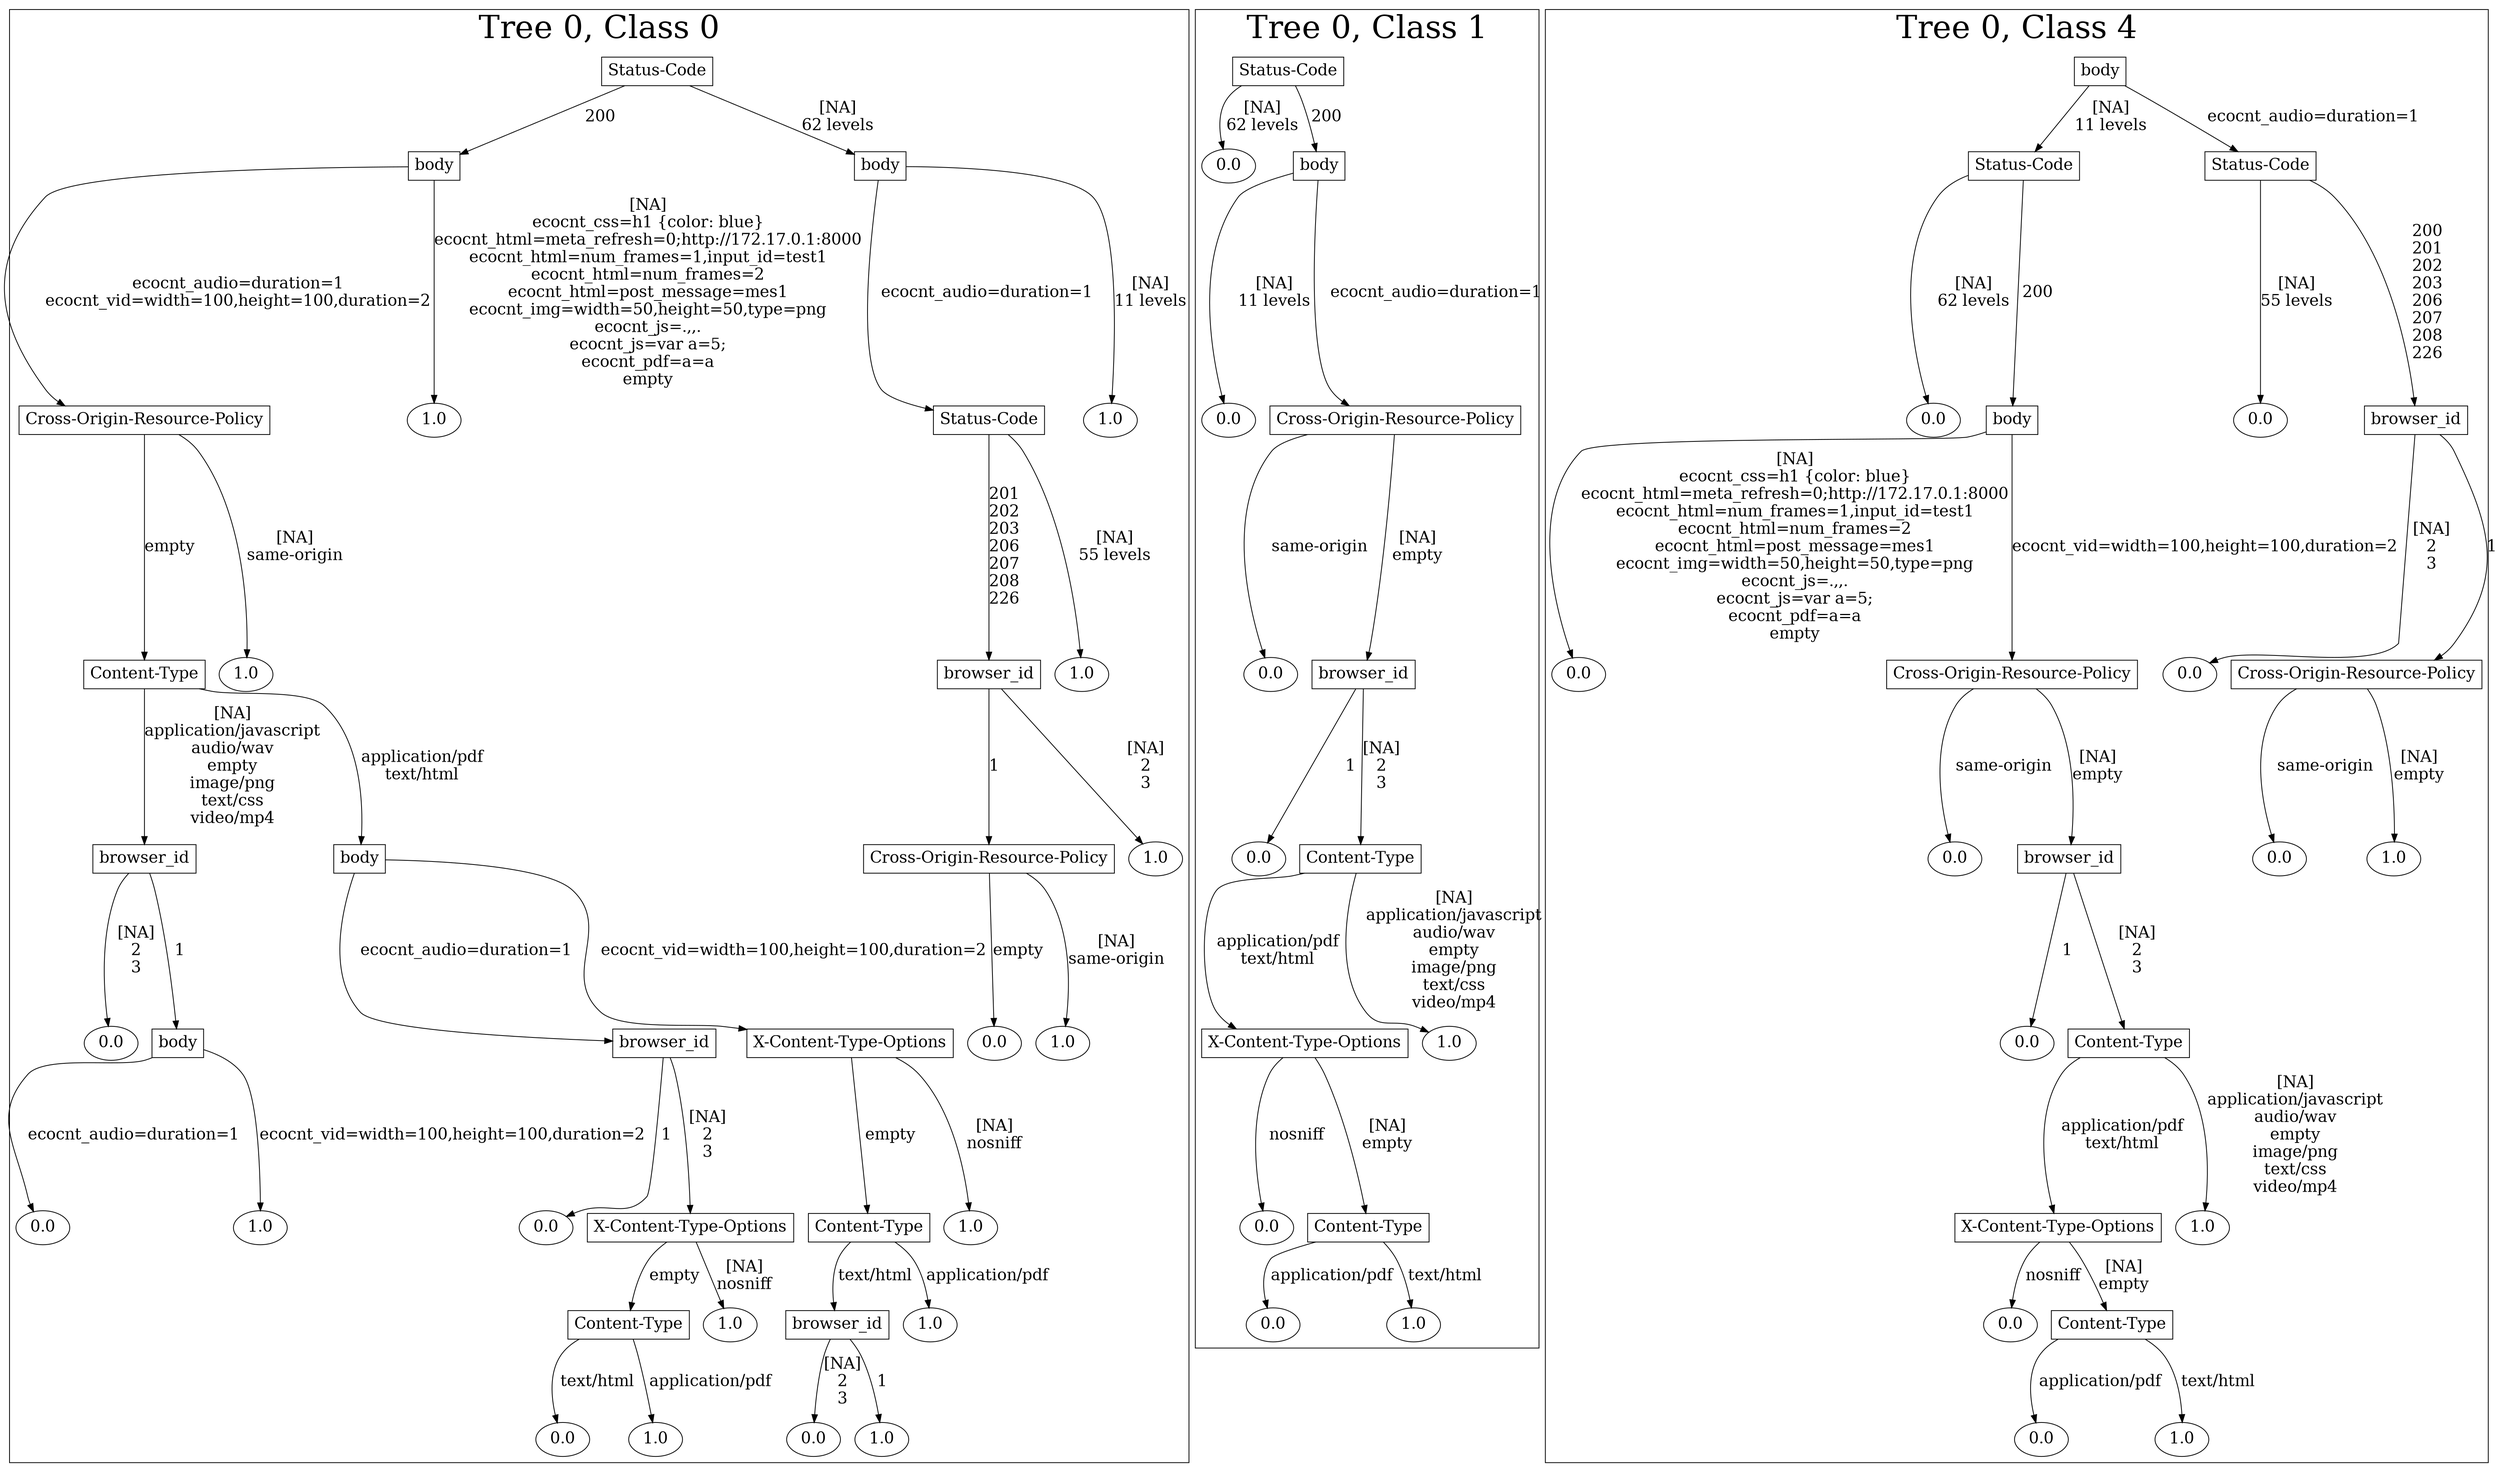 /*
Generated by:
    http://https://github.com/h2oai/h2o-3/tree/master/h2o-genmodel/src/main/java/hex/genmodel/tools/PrintMojo.java
*/

/*
On a mac:

$ brew install graphviz
$ dot -Tpng file.gv -o file.png
$ open file.png
*/

digraph G {

subgraph cluster_0 {
/* Nodes */

/* Level 0 */
{
"SG_0_Node_0" [shape=box, fontsize=20, label="Status-Code"]
}

/* Level 1 */
{
"SG_0_Node_1" [shape=box, fontsize=20, label="body"]
"SG_0_Node_2" [shape=box, fontsize=20, label="body"]
}

/* Level 2 */
{
"SG_0_Node_3" [shape=box, fontsize=20, label="Cross-Origin-Resource-Policy"]
"SG_0_Node_17" [fontsize=20, label="1.0"]
"SG_0_Node_4" [shape=box, fontsize=20, label="Status-Code"]
"SG_0_Node_18" [fontsize=20, label="1.0"]
}

/* Level 3 */
{
"SG_0_Node_5" [shape=box, fontsize=20, label="Content-Type"]
"SG_0_Node_19" [fontsize=20, label="1.0"]
"SG_0_Node_6" [shape=box, fontsize=20, label="browser_id"]
"SG_0_Node_20" [fontsize=20, label="1.0"]
}

/* Level 4 */
{
"SG_0_Node_7" [shape=box, fontsize=20, label="browser_id"]
"SG_0_Node_8" [shape=box, fontsize=20, label="body"]
"SG_0_Node_9" [shape=box, fontsize=20, label="Cross-Origin-Resource-Policy"]
"SG_0_Node_21" [fontsize=20, label="1.0"]
}

/* Level 5 */
{
"SG_0_Node_22" [fontsize=20, label="0.0"]
"SG_0_Node_10" [shape=box, fontsize=20, label="body"]
"SG_0_Node_11" [shape=box, fontsize=20, label="browser_id"]
"SG_0_Node_12" [shape=box, fontsize=20, label="X-Content-Type-Options"]
"SG_0_Node_23" [fontsize=20, label="0.0"]
"SG_0_Node_24" [fontsize=20, label="1.0"]
}

/* Level 6 */
{
"SG_0_Node_25" [fontsize=20, label="0.0"]
"SG_0_Node_26" [fontsize=20, label="1.0"]
"SG_0_Node_27" [fontsize=20, label="0.0"]
"SG_0_Node_13" [shape=box, fontsize=20, label="X-Content-Type-Options"]
"SG_0_Node_14" [shape=box, fontsize=20, label="Content-Type"]
"SG_0_Node_28" [fontsize=20, label="1.0"]
}

/* Level 7 */
{
"SG_0_Node_15" [shape=box, fontsize=20, label="Content-Type"]
"SG_0_Node_29" [fontsize=20, label="1.0"]
"SG_0_Node_16" [shape=box, fontsize=20, label="browser_id"]
"SG_0_Node_30" [fontsize=20, label="1.0"]
}

/* Level 8 */
{
"SG_0_Node_31" [fontsize=20, label="0.0"]
"SG_0_Node_32" [fontsize=20, label="1.0"]
"SG_0_Node_33" [fontsize=20, label="0.0"]
"SG_0_Node_34" [fontsize=20, label="1.0"]
}

/* Edges */
"SG_0_Node_0" -> "SG_0_Node_1" [fontsize=20, label="200
"]
"SG_0_Node_0" -> "SG_0_Node_2" [fontsize=20, label="[NA]
62 levels
"]
"SG_0_Node_2" -> "SG_0_Node_4" [fontsize=20, label="ecocnt_audio=duration=1
"]
"SG_0_Node_2" -> "SG_0_Node_18" [fontsize=20, label="[NA]
11 levels
"]
"SG_0_Node_4" -> "SG_0_Node_6" [fontsize=20, label="201
202
203
206
207
208
226
"]
"SG_0_Node_4" -> "SG_0_Node_20" [fontsize=20, label="[NA]
55 levels
"]
"SG_0_Node_6" -> "SG_0_Node_9" [fontsize=20, label="1
"]
"SG_0_Node_6" -> "SG_0_Node_21" [fontsize=20, label="[NA]
2
3
"]
"SG_0_Node_9" -> "SG_0_Node_23" [fontsize=20, label="empty
"]
"SG_0_Node_9" -> "SG_0_Node_24" [fontsize=20, label="[NA]
same-origin
"]
"SG_0_Node_1" -> "SG_0_Node_3" [fontsize=20, label="ecocnt_audio=duration=1
ecocnt_vid=width=100,height=100,duration=2
"]
"SG_0_Node_1" -> "SG_0_Node_17" [fontsize=20, label="[NA]
ecocnt_css=h1 {color: blue}
ecocnt_html=meta_refresh=0;http://172.17.0.1:8000
ecocnt_html=num_frames=1,input_id=test1
ecocnt_html=num_frames=2
ecocnt_html=post_message=mes1
ecocnt_img=width=50,height=50,type=png
ecocnt_js=.,,.
ecocnt_js=var a=5;
ecocnt_pdf=a=a
empty
"]
"SG_0_Node_3" -> "SG_0_Node_5" [fontsize=20, label="empty
"]
"SG_0_Node_3" -> "SG_0_Node_19" [fontsize=20, label="[NA]
same-origin
"]
"SG_0_Node_5" -> "SG_0_Node_7" [fontsize=20, label="[NA]
application/javascript
audio/wav
empty
image/png
text/css
video/mp4
"]
"SG_0_Node_5" -> "SG_0_Node_8" [fontsize=20, label="application/pdf
text/html
"]
"SG_0_Node_8" -> "SG_0_Node_11" [fontsize=20, label="ecocnt_audio=duration=1
"]
"SG_0_Node_8" -> "SG_0_Node_12" [fontsize=20, label="ecocnt_vid=width=100,height=100,duration=2
"]
"SG_0_Node_12" -> "SG_0_Node_14" [fontsize=20, label="empty
"]
"SG_0_Node_12" -> "SG_0_Node_28" [fontsize=20, label="[NA]
nosniff
"]
"SG_0_Node_14" -> "SG_0_Node_16" [fontsize=20, label="text/html
"]
"SG_0_Node_14" -> "SG_0_Node_30" [fontsize=20, label="application/pdf
"]
"SG_0_Node_16" -> "SG_0_Node_33" [fontsize=20, label="[NA]
2
3
"]
"SG_0_Node_16" -> "SG_0_Node_34" [fontsize=20, label="1
"]
"SG_0_Node_11" -> "SG_0_Node_27" [fontsize=20, label="1
"]
"SG_0_Node_11" -> "SG_0_Node_13" [fontsize=20, label="[NA]
2
3
"]
"SG_0_Node_13" -> "SG_0_Node_15" [fontsize=20, label="empty
"]
"SG_0_Node_13" -> "SG_0_Node_29" [fontsize=20, label="[NA]
nosniff
"]
"SG_0_Node_15" -> "SG_0_Node_31" [fontsize=20, label="text/html
"]
"SG_0_Node_15" -> "SG_0_Node_32" [fontsize=20, label="application/pdf
"]
"SG_0_Node_7" -> "SG_0_Node_22" [fontsize=20, label="[NA]
2
3
"]
"SG_0_Node_7" -> "SG_0_Node_10" [fontsize=20, label="1
"]
"SG_0_Node_10" -> "SG_0_Node_25" [fontsize=20, label="ecocnt_audio=duration=1
"]
"SG_0_Node_10" -> "SG_0_Node_26" [fontsize=20, label="ecocnt_vid=width=100,height=100,duration=2
"]

fontsize=40
label="Tree 0, Class 0"
}

subgraph cluster_1 {
/* Nodes */

/* Level 0 */
{
"SG_1_Node_0" [shape=box, fontsize=20, label="Status-Code"]
}

/* Level 1 */
{
"SG_1_Node_7" [fontsize=20, label="0.0"]
"SG_1_Node_1" [shape=box, fontsize=20, label="body"]
}

/* Level 2 */
{
"SG_1_Node_8" [fontsize=20, label="0.0"]
"SG_1_Node_2" [shape=box, fontsize=20, label="Cross-Origin-Resource-Policy"]
}

/* Level 3 */
{
"SG_1_Node_9" [fontsize=20, label="0.0"]
"SG_1_Node_3" [shape=box, fontsize=20, label="browser_id"]
}

/* Level 4 */
{
"SG_1_Node_10" [fontsize=20, label="0.0"]
"SG_1_Node_4" [shape=box, fontsize=20, label="Content-Type"]
}

/* Level 5 */
{
"SG_1_Node_5" [shape=box, fontsize=20, label="X-Content-Type-Options"]
"SG_1_Node_11" [fontsize=20, label="1.0"]
}

/* Level 6 */
{
"SG_1_Node_12" [fontsize=20, label="0.0"]
"SG_1_Node_6" [shape=box, fontsize=20, label="Content-Type"]
}

/* Level 7 */
{
"SG_1_Node_13" [fontsize=20, label="0.0"]
"SG_1_Node_14" [fontsize=20, label="1.0"]
}

/* Edges */
"SG_1_Node_0" -> "SG_1_Node_7" [fontsize=20, label="[NA]
62 levels
"]
"SG_1_Node_0" -> "SG_1_Node_1" [fontsize=20, label="200
"]
"SG_1_Node_1" -> "SG_1_Node_8" [fontsize=20, label="[NA]
11 levels
"]
"SG_1_Node_1" -> "SG_1_Node_2" [fontsize=20, label="ecocnt_audio=duration=1
"]
"SG_1_Node_2" -> "SG_1_Node_9" [fontsize=20, label="same-origin
"]
"SG_1_Node_2" -> "SG_1_Node_3" [fontsize=20, label="[NA]
empty
"]
"SG_1_Node_3" -> "SG_1_Node_10" [fontsize=20, label="1
"]
"SG_1_Node_3" -> "SG_1_Node_4" [fontsize=20, label="[NA]
2
3
"]
"SG_1_Node_4" -> "SG_1_Node_5" [fontsize=20, label="application/pdf
text/html
"]
"SG_1_Node_4" -> "SG_1_Node_11" [fontsize=20, label="[NA]
application/javascript
audio/wav
empty
image/png
text/css
video/mp4
"]
"SG_1_Node_5" -> "SG_1_Node_12" [fontsize=20, label="nosniff
"]
"SG_1_Node_5" -> "SG_1_Node_6" [fontsize=20, label="[NA]
empty
"]
"SG_1_Node_6" -> "SG_1_Node_13" [fontsize=20, label="application/pdf
"]
"SG_1_Node_6" -> "SG_1_Node_14" [fontsize=20, label="text/html
"]

fontsize=40
label="Tree 0, Class 1"
}

subgraph cluster_2 {
/* Nodes */

/* Level 0 */
{
"SG_2_Node_0" [shape=box, fontsize=20, label="body"]
}

/* Level 1 */
{
"SG_2_Node_1" [shape=box, fontsize=20, label="Status-Code"]
"SG_2_Node_2" [shape=box, fontsize=20, label="Status-Code"]
}

/* Level 2 */
{
"SG_2_Node_11" [fontsize=20, label="0.0"]
"SG_2_Node_3" [shape=box, fontsize=20, label="body"]
"SG_2_Node_12" [fontsize=20, label="0.0"]
"SG_2_Node_4" [shape=box, fontsize=20, label="browser_id"]
}

/* Level 3 */
{
"SG_2_Node_13" [fontsize=20, label="0.0"]
"SG_2_Node_5" [shape=box, fontsize=20, label="Cross-Origin-Resource-Policy"]
"SG_2_Node_14" [fontsize=20, label="0.0"]
"SG_2_Node_6" [shape=box, fontsize=20, label="Cross-Origin-Resource-Policy"]
}

/* Level 4 */
{
"SG_2_Node_15" [fontsize=20, label="0.0"]
"SG_2_Node_7" [shape=box, fontsize=20, label="browser_id"]
"SG_2_Node_16" [fontsize=20, label="0.0"]
"SG_2_Node_17" [fontsize=20, label="1.0"]
}

/* Level 5 */
{
"SG_2_Node_18" [fontsize=20, label="0.0"]
"SG_2_Node_8" [shape=box, fontsize=20, label="Content-Type"]
}

/* Level 6 */
{
"SG_2_Node_9" [shape=box, fontsize=20, label="X-Content-Type-Options"]
"SG_2_Node_19" [fontsize=20, label="1.0"]
}

/* Level 7 */
{
"SG_2_Node_20" [fontsize=20, label="0.0"]
"SG_2_Node_10" [shape=box, fontsize=20, label="Content-Type"]
}

/* Level 8 */
{
"SG_2_Node_21" [fontsize=20, label="0.0"]
"SG_2_Node_22" [fontsize=20, label="1.0"]
}

/* Edges */
"SG_2_Node_0" -> "SG_2_Node_1" [fontsize=20, label="[NA]
11 levels
"]
"SG_2_Node_0" -> "SG_2_Node_2" [fontsize=20, label="ecocnt_audio=duration=1
"]
"SG_2_Node_2" -> "SG_2_Node_12" [fontsize=20, label="[NA]
55 levels
"]
"SG_2_Node_2" -> "SG_2_Node_4" [fontsize=20, label="200
201
202
203
206
207
208
226
"]
"SG_2_Node_4" -> "SG_2_Node_14" [fontsize=20, label="[NA]
2
3
"]
"SG_2_Node_4" -> "SG_2_Node_6" [fontsize=20, label="1
"]
"SG_2_Node_6" -> "SG_2_Node_16" [fontsize=20, label="same-origin
"]
"SG_2_Node_6" -> "SG_2_Node_17" [fontsize=20, label="[NA]
empty
"]
"SG_2_Node_1" -> "SG_2_Node_11" [fontsize=20, label="[NA]
62 levels
"]
"SG_2_Node_1" -> "SG_2_Node_3" [fontsize=20, label="200
"]
"SG_2_Node_3" -> "SG_2_Node_13" [fontsize=20, label="[NA]
ecocnt_css=h1 {color: blue}
ecocnt_html=meta_refresh=0;http://172.17.0.1:8000
ecocnt_html=num_frames=1,input_id=test1
ecocnt_html=num_frames=2
ecocnt_html=post_message=mes1
ecocnt_img=width=50,height=50,type=png
ecocnt_js=.,,.
ecocnt_js=var a=5;
ecocnt_pdf=a=a
empty
"]
"SG_2_Node_3" -> "SG_2_Node_5" [fontsize=20, label="ecocnt_vid=width=100,height=100,duration=2
"]
"SG_2_Node_5" -> "SG_2_Node_15" [fontsize=20, label="same-origin
"]
"SG_2_Node_5" -> "SG_2_Node_7" [fontsize=20, label="[NA]
empty
"]
"SG_2_Node_7" -> "SG_2_Node_18" [fontsize=20, label="1
"]
"SG_2_Node_7" -> "SG_2_Node_8" [fontsize=20, label="[NA]
2
3
"]
"SG_2_Node_8" -> "SG_2_Node_9" [fontsize=20, label="application/pdf
text/html
"]
"SG_2_Node_8" -> "SG_2_Node_19" [fontsize=20, label="[NA]
application/javascript
audio/wav
empty
image/png
text/css
video/mp4
"]
"SG_2_Node_9" -> "SG_2_Node_20" [fontsize=20, label="nosniff
"]
"SG_2_Node_9" -> "SG_2_Node_10" [fontsize=20, label="[NA]
empty
"]
"SG_2_Node_10" -> "SG_2_Node_21" [fontsize=20, label="application/pdf
"]
"SG_2_Node_10" -> "SG_2_Node_22" [fontsize=20, label="text/html
"]

fontsize=40
label="Tree 0, Class 4"
}

}

